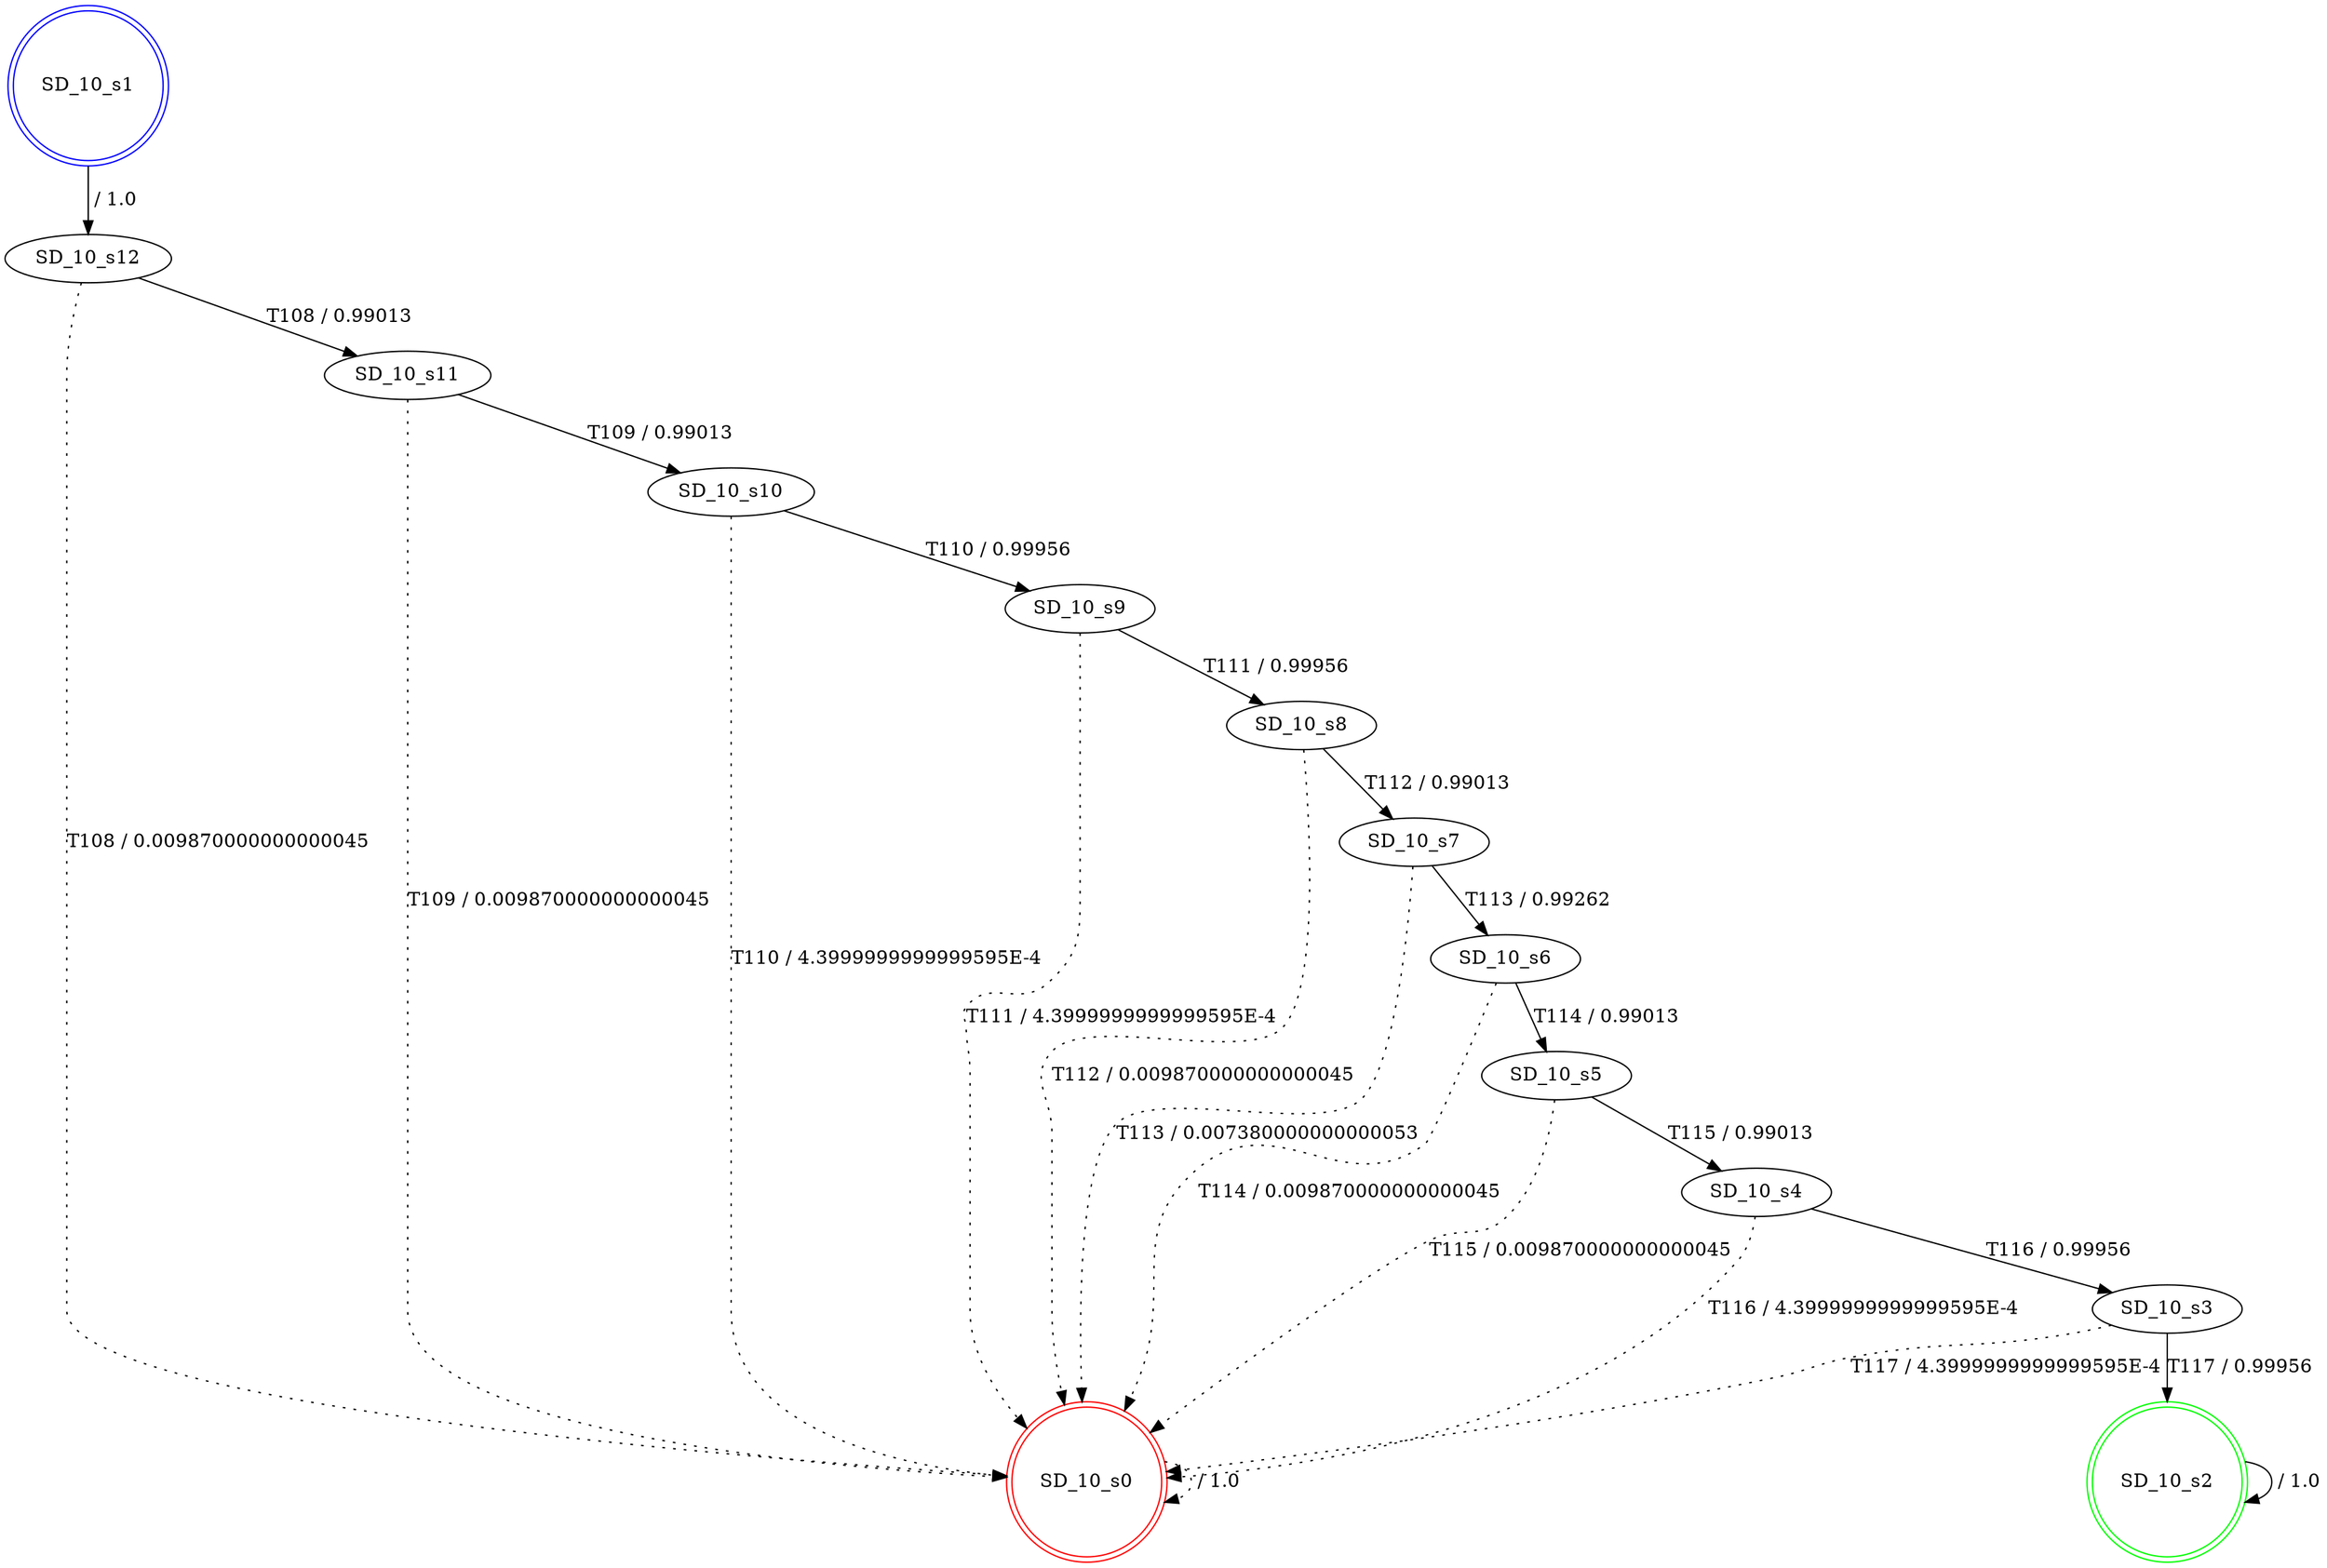 digraph graphname {
SD_10_s0 [label="SD_10_s0",color=red,shape=doublecircle ];
SD_10_s1 [label="SD_10_s1",color=blue,shape=doublecircle ];
SD_10_s2 [label="SD_10_s2",color=green,shape=doublecircle ];
SD_10_s3 [label="SD_10_s3" ];
SD_10_s4 [label="SD_10_s4" ];
SD_10_s5 [label="SD_10_s5" ];
SD_10_s6 [label="SD_10_s6" ];
SD_10_s7 [label="SD_10_s7" ];
SD_10_s8 [label="SD_10_s8" ];
SD_10_s9 [label="SD_10_s9" ];
SD_10_s10 [label="SD_10_s10" ];
SD_10_s11 [label="SD_10_s11" ];
SD_10_s12 [label="SD_10_s12" ];
SD_10_s0 -> SD_10_s0 [label=" / 1.0", style=dotted];
SD_10_s1 -> SD_10_s12 [label=" / 1.0"];
SD_10_s2 -> SD_10_s2 [label=" / 1.0"];
SD_10_s3 -> SD_10_s2 [label="T117 / 0.99956"];
SD_10_s3 -> SD_10_s0 [label="T117 / 4.3999999999999595E-4", style=dotted];
SD_10_s4 -> SD_10_s3 [label="T116 / 0.99956"];
SD_10_s4 -> SD_10_s0 [label="T116 / 4.3999999999999595E-4", style=dotted];
SD_10_s5 -> SD_10_s4 [label="T115 / 0.99013"];
SD_10_s5 -> SD_10_s0 [label="T115 / 0.009870000000000045", style=dotted];
SD_10_s6 -> SD_10_s5 [label="T114 / 0.99013"];
SD_10_s6 -> SD_10_s0 [label="T114 / 0.009870000000000045", style=dotted];
SD_10_s7 -> SD_10_s6 [label="T113 / 0.99262"];
SD_10_s7 -> SD_10_s0 [label="T113 / 0.007380000000000053", style=dotted];
SD_10_s8 -> SD_10_s7 [label="T112 / 0.99013"];
SD_10_s8 -> SD_10_s0 [label="T112 / 0.009870000000000045", style=dotted];
SD_10_s9 -> SD_10_s8 [label="T111 / 0.99956"];
SD_10_s9 -> SD_10_s0 [label="T111 / 4.3999999999999595E-4", style=dotted];
SD_10_s10 -> SD_10_s9 [label="T110 / 0.99956"];
SD_10_s10 -> SD_10_s0 [label="T110 / 4.3999999999999595E-4", style=dotted];
SD_10_s11 -> SD_10_s10 [label="T109 / 0.99013"];
SD_10_s11 -> SD_10_s0 [label="T109 / 0.009870000000000045", style=dotted];
SD_10_s12 -> SD_10_s11 [label="T108 / 0.99013"];
SD_10_s12 -> SD_10_s0 [label="T108 / 0.009870000000000045", style=dotted];
}
